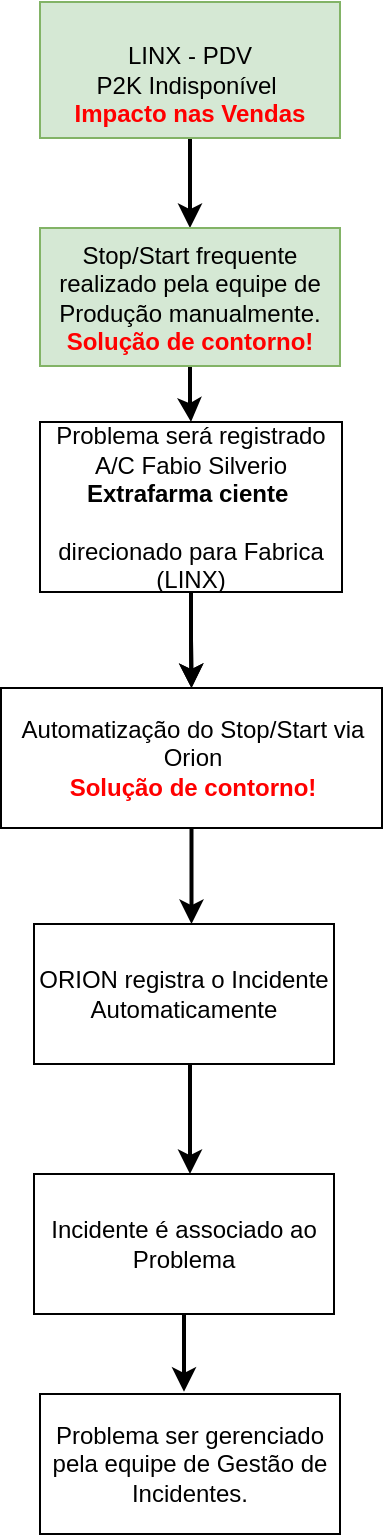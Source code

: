 <mxfile version="12.7.1" type="github"><diagram id="CRIIy4T5K3ThSxenFHhE" name="Page-1"><mxGraphModel dx="1005" dy="553" grid="0" gridSize="10" guides="1" tooltips="1" connect="1" arrows="1" fold="1" page="1" pageScale="1" pageWidth="1200" pageHeight="1600" math="0" shadow="0"><root><mxCell id="0"/><mxCell id="1" parent="0"/><mxCell id="LmLpAgjCYnI-EkE7E9fz-18" style="edgeStyle=orthogonalEdgeStyle;rounded=0;orthogonalLoop=1;jettySize=auto;html=1;entryX=0.5;entryY=0;entryDx=0;entryDy=0;strokeWidth=2;" edge="1" parent="1" source="LmLpAgjCYnI-EkE7E9fz-1" target="LmLpAgjCYnI-EkE7E9fz-3"><mxGeometry relative="1" as="geometry"/></mxCell><mxCell id="LmLpAgjCYnI-EkE7E9fz-1" value="&lt;br&gt;LINX - PDV&lt;br&gt;P2K Indisponível&amp;nbsp;&lt;br&gt;&lt;font color=&quot;#ff0000&quot;&gt;&lt;b&gt;Impacto nas Vendas&lt;/b&gt;&lt;/font&gt;" style="rounded=0;whiteSpace=wrap;html=1;fillColor=#d5e8d4;strokeColor=#82b366;" vertex="1" parent="1"><mxGeometry x="210" y="18" width="150" height="68" as="geometry"/></mxCell><mxCell id="LmLpAgjCYnI-EkE7E9fz-19" style="edgeStyle=orthogonalEdgeStyle;rounded=0;orthogonalLoop=1;jettySize=auto;html=1;entryX=0.5;entryY=0;entryDx=0;entryDy=0;strokeWidth=2;" edge="1" parent="1" source="LmLpAgjCYnI-EkE7E9fz-3" target="LmLpAgjCYnI-EkE7E9fz-4"><mxGeometry relative="1" as="geometry"/></mxCell><mxCell id="LmLpAgjCYnI-EkE7E9fz-3" value="Stop/Start frequente realizado pela equipe de Produção manualmente.&lt;br&gt;&lt;b&gt;&lt;font color=&quot;#ff0000&quot;&gt;Solução de contorno!&lt;/font&gt;&lt;/b&gt;" style="rounded=0;whiteSpace=wrap;html=1;fillColor=#d5e8d4;strokeColor=#82b366;" vertex="1" parent="1"><mxGeometry x="210" y="131" width="150" height="69" as="geometry"/></mxCell><mxCell id="LmLpAgjCYnI-EkE7E9fz-25" style="edgeStyle=orthogonalEdgeStyle;rounded=0;orthogonalLoop=1;jettySize=auto;html=1;entryX=0.5;entryY=0;entryDx=0;entryDy=0;strokeWidth=2;" edge="1" parent="1" source="LmLpAgjCYnI-EkE7E9fz-4" target="LmLpAgjCYnI-EkE7E9fz-5"><mxGeometry relative="1" as="geometry"/></mxCell><mxCell id="LmLpAgjCYnI-EkE7E9fz-31" value="" style="edgeStyle=orthogonalEdgeStyle;rounded=0;orthogonalLoop=1;jettySize=auto;html=1;strokeWidth=2;" edge="1" parent="1" source="LmLpAgjCYnI-EkE7E9fz-4" target="LmLpAgjCYnI-EkE7E9fz-5"><mxGeometry relative="1" as="geometry"/></mxCell><mxCell id="LmLpAgjCYnI-EkE7E9fz-4" value="Problema será registrado A/C Fabio Silverio&lt;br&gt;&lt;b&gt;Extrafarma ciente&lt;/b&gt;&amp;nbsp;&lt;br&gt;&amp;nbsp;&lt;br&gt;direcionado para Fabrica (LINX)" style="rounded=0;whiteSpace=wrap;html=1;" vertex="1" parent="1"><mxGeometry x="210" y="228" width="151" height="85" as="geometry"/></mxCell><mxCell id="LmLpAgjCYnI-EkE7E9fz-26" style="edgeStyle=orthogonalEdgeStyle;rounded=0;orthogonalLoop=1;jettySize=auto;html=1;strokeWidth=2;" edge="1" parent="1" source="LmLpAgjCYnI-EkE7E9fz-5" target="LmLpAgjCYnI-EkE7E9fz-28"><mxGeometry relative="1" as="geometry"><mxPoint x="108" y="461" as="targetPoint"/><Array as="points"><mxPoint x="286" y="467"/><mxPoint x="286" y="467"/></Array></mxGeometry></mxCell><mxCell id="LmLpAgjCYnI-EkE7E9fz-5" value="Automatização do Stop/Start via Orion&lt;br&gt;&lt;b&gt;&lt;font color=&quot;#ff0000&quot;&gt;Solução de contorno!&lt;/font&gt;&lt;/b&gt;" style="rounded=0;whiteSpace=wrap;html=1;" vertex="1" parent="1"><mxGeometry x="190.5" y="361" width="190.5" height="70" as="geometry"/></mxCell><mxCell id="LmLpAgjCYnI-EkE7E9fz-28" value="ORION registra o Incidente&lt;br&gt;Automaticamente" style="rounded=0;whiteSpace=wrap;html=1;" vertex="1" parent="1"><mxGeometry x="207" y="479" width="150" height="70" as="geometry"/></mxCell><mxCell id="LmLpAgjCYnI-EkE7E9fz-33" style="edgeStyle=orthogonalEdgeStyle;rounded=0;orthogonalLoop=1;jettySize=auto;html=1;strokeWidth=2;" edge="1" parent="1" source="LmLpAgjCYnI-EkE7E9fz-29"><mxGeometry relative="1" as="geometry"><mxPoint x="282" y="712.882" as="targetPoint"/></mxGeometry></mxCell><mxCell id="LmLpAgjCYnI-EkE7E9fz-29" value="Incidente é associado ao Problema" style="rounded=0;whiteSpace=wrap;html=1;" vertex="1" parent="1"><mxGeometry x="207" y="604" width="150" height="70" as="geometry"/></mxCell><mxCell id="LmLpAgjCYnI-EkE7E9fz-32" value="" style="edgeStyle=orthogonalEdgeStyle;rounded=0;orthogonalLoop=1;jettySize=auto;html=1;strokeWidth=2;" edge="1" parent="1"><mxGeometry relative="1" as="geometry"><mxPoint x="285" y="549" as="sourcePoint"/><mxPoint x="285" y="604" as="targetPoint"/></mxGeometry></mxCell><mxCell id="LmLpAgjCYnI-EkE7E9fz-34" value="Problema ser gerenciado pela equipe de Gestão de Incidentes." style="rounded=0;whiteSpace=wrap;html=1;" vertex="1" parent="1"><mxGeometry x="210" y="714" width="150" height="70" as="geometry"/></mxCell></root></mxGraphModel></diagram></mxfile>